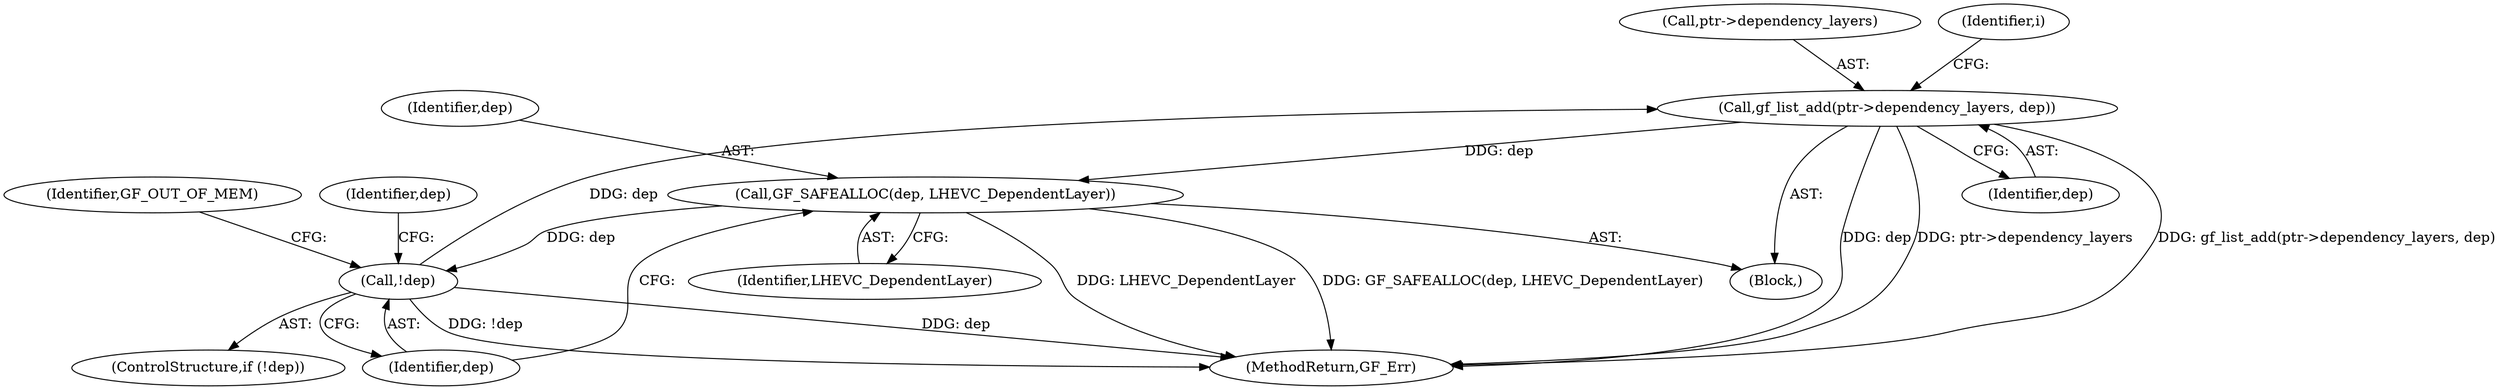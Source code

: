 digraph "0_gpac_90dc7f853d31b0a4e9441cba97feccf36d8b69a4@pointer" {
"1000498" [label="(Call,gf_list_add(ptr->dependency_layers, dep))"];
"1000437" [label="(Call,!dep)"];
"1000433" [label="(Call,GF_SAFEALLOC(dep, LHEVC_DependentLayer))"];
"1000498" [label="(Call,gf_list_add(ptr->dependency_layers, dep))"];
"1000437" [label="(Call,!dep)"];
"1000438" [label="(Identifier,dep)"];
"1000431" [label="(Block,)"];
"1000499" [label="(Call,ptr->dependency_layers)"];
"1000430" [label="(Identifier,i)"];
"1000440" [label="(Identifier,GF_OUT_OF_MEM)"];
"1000498" [label="(Call,gf_list_add(ptr->dependency_layers, dep))"];
"1000505" [label="(MethodReturn,GF_Err)"];
"1000502" [label="(Identifier,dep)"];
"1000436" [label="(ControlStructure,if (!dep))"];
"1000434" [label="(Identifier,dep)"];
"1000435" [label="(Identifier,LHEVC_DependentLayer)"];
"1000443" [label="(Identifier,dep)"];
"1000433" [label="(Call,GF_SAFEALLOC(dep, LHEVC_DependentLayer))"];
"1000498" -> "1000431"  [label="AST: "];
"1000498" -> "1000502"  [label="CFG: "];
"1000499" -> "1000498"  [label="AST: "];
"1000502" -> "1000498"  [label="AST: "];
"1000430" -> "1000498"  [label="CFG: "];
"1000498" -> "1000505"  [label="DDG: gf_list_add(ptr->dependency_layers, dep)"];
"1000498" -> "1000505"  [label="DDG: dep"];
"1000498" -> "1000505"  [label="DDG: ptr->dependency_layers"];
"1000498" -> "1000433"  [label="DDG: dep"];
"1000437" -> "1000498"  [label="DDG: dep"];
"1000437" -> "1000436"  [label="AST: "];
"1000437" -> "1000438"  [label="CFG: "];
"1000438" -> "1000437"  [label="AST: "];
"1000440" -> "1000437"  [label="CFG: "];
"1000443" -> "1000437"  [label="CFG: "];
"1000437" -> "1000505"  [label="DDG: !dep"];
"1000437" -> "1000505"  [label="DDG: dep"];
"1000433" -> "1000437"  [label="DDG: dep"];
"1000433" -> "1000431"  [label="AST: "];
"1000433" -> "1000435"  [label="CFG: "];
"1000434" -> "1000433"  [label="AST: "];
"1000435" -> "1000433"  [label="AST: "];
"1000438" -> "1000433"  [label="CFG: "];
"1000433" -> "1000505"  [label="DDG: GF_SAFEALLOC(dep, LHEVC_DependentLayer)"];
"1000433" -> "1000505"  [label="DDG: LHEVC_DependentLayer"];
}
